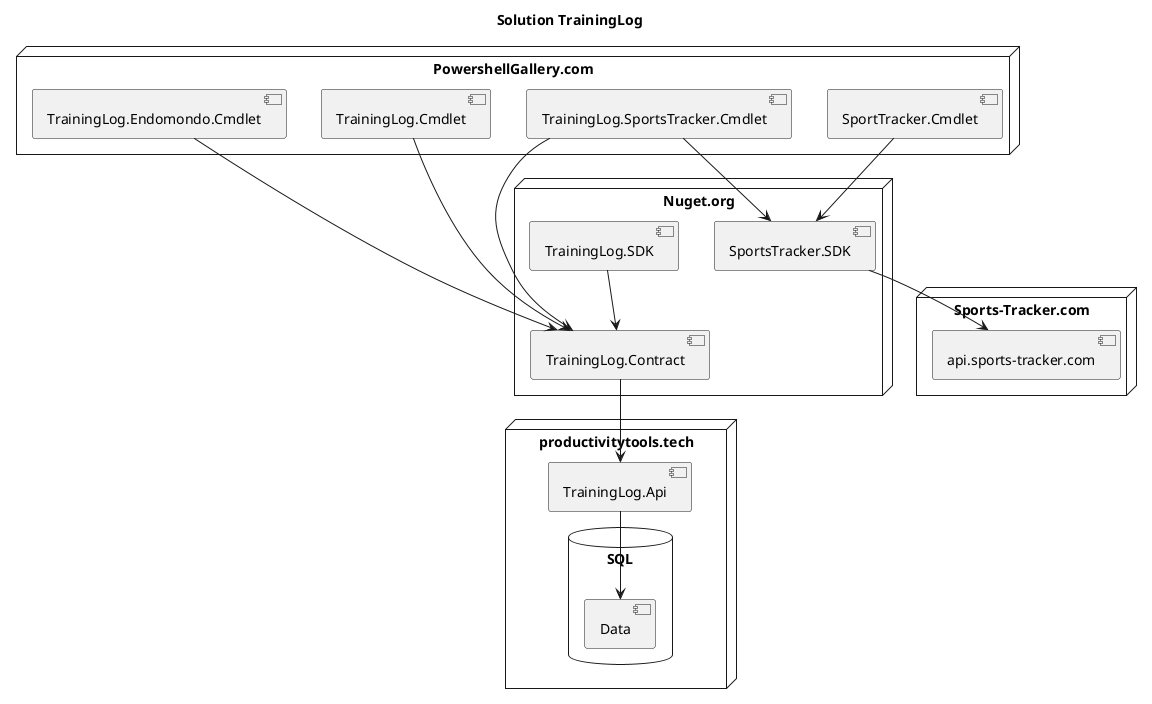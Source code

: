 @startuml

title Solution TrainingLog

node Nuget.org{
    [TrainingLog.SDK]
    [TrainingLog.Contract]
    [SportsTracker.SDK]
}

node PowershellGallery.com{
    [TrainingLog.Endomondo.Cmdlet]
    [TrainingLog.Cmdlet]
    [TrainingLog.SportsTracker.Cmdlet]
    [SportTracker.Cmdlet]
}

node [Sports-Tracker.com]{
    [api.sports-tracker.com]
}


node [productivitytools.tech]{
    [TrainingLog.Api]
    database "SQL\n" {
    [Data]
    }
}


 [TrainingLog.SportsTracker.Cmdlet] -down->[SportsTracker.SDK]
 [SportsTracker.SDK] -down->[api.sports-tracker.com]
 [TrainingLog.SDK] -down->[TrainingLog.Contract]
 [TrainingLog.Endomondo.Cmdlet] -down->[TrainingLog.Contract]
 [TrainingLog.Contract] -down->  [TrainingLog.Api]
 [TrainingLog.SportsTracker.Cmdlet] -down-> [TrainingLog.Contract]
 [TrainingLog.Cmdlet] -down-> [TrainingLog.Contract]
 [TrainingLog.Api] -down->Data
 [SportTracker.Cmdlet] -down->[SportsTracker.SDK]
 
 



@enduml